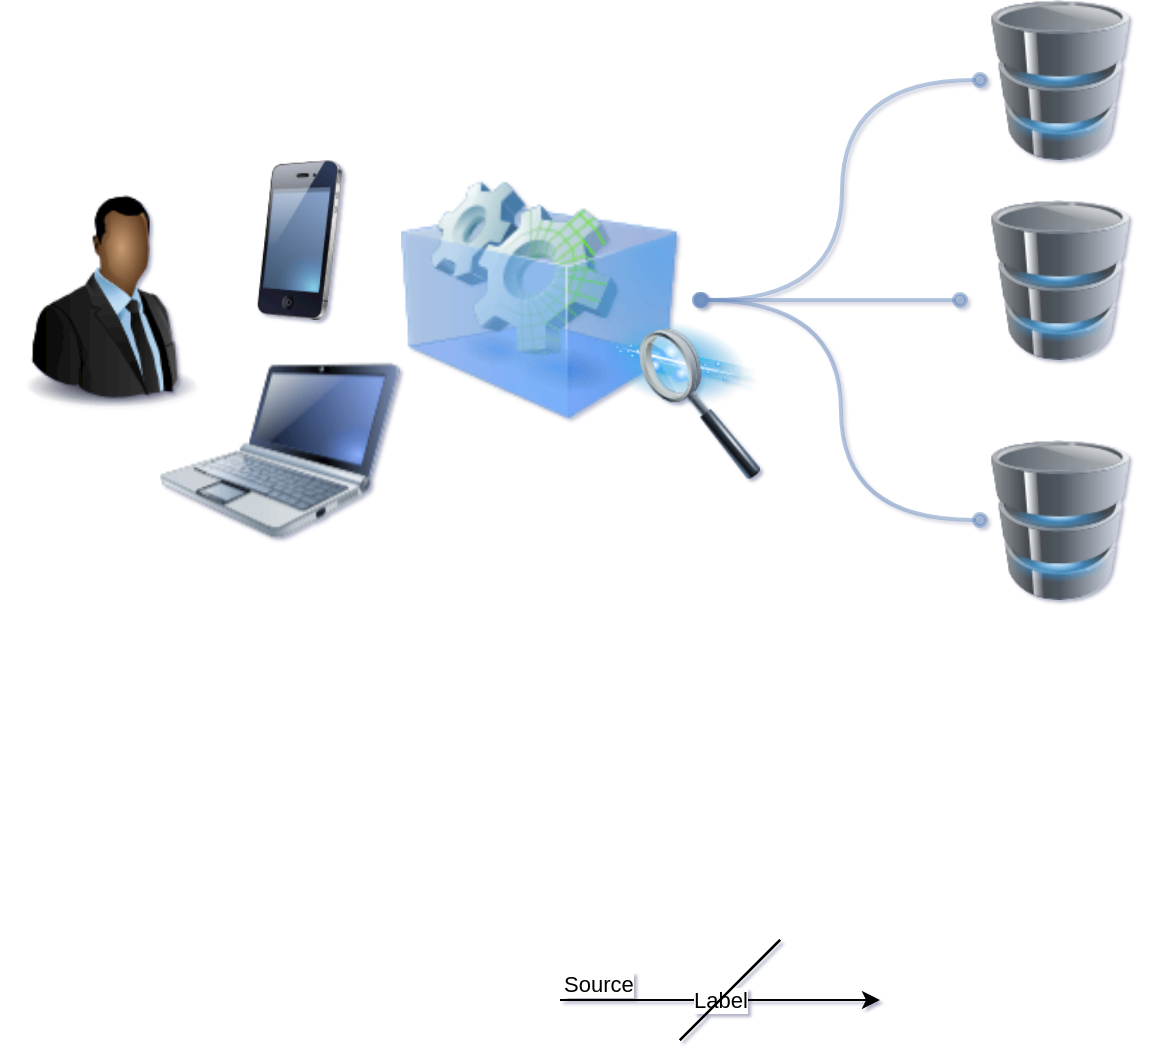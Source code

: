 <mxfile version="13.6.2" type="device"><diagram id="MOX1sHDTN8D8Pzhi-Yf6" name="Page-1"><mxGraphModel dx="1102" dy="1000" grid="1" gridSize="10" guides="1" tooltips="1" connect="1" arrows="1" fold="1" page="1" pageScale="1" pageWidth="850" pageHeight="1100" math="0" shadow="1"><root><mxCell id="0"/><mxCell id="1" parent="0"/><mxCell id="TJk4uf6jRpeBpLPEB2WX-2" value="" style="image;html=1;labelBackgroundColor=#ffffff;image=img/lib/clip_art/computers/Database_128x128.png" parent="1" vertex="1"><mxGeometry x="550" y="10" width="80" height="80" as="geometry"/></mxCell><mxCell id="TJk4uf6jRpeBpLPEB2WX-3" value="" style="image;html=1;labelBackgroundColor=#ffffff;image=img/lib/clip_art/computers/Database_128x128.png" parent="1" vertex="1"><mxGeometry x="550" y="110" width="80" height="80" as="geometry"/></mxCell><mxCell id="TJk4uf6jRpeBpLPEB2WX-5" value="" style="image;html=1;labelBackgroundColor=#ffffff;image=img/lib/clip_art/computers/Database_128x128.png" parent="1" vertex="1"><mxGeometry x="550" y="230" width="80" height="80" as="geometry"/></mxCell><mxCell id="TJk4uf6jRpeBpLPEB2WX-7" value="" style="image;html=1;labelBackgroundColor=#ffffff;image=img/lib/clip_art/telecommunication/iPhone_128x128.png;flipH=1;" parent="1" vertex="1"><mxGeometry x="170" y="90" width="80" height="80" as="geometry"/></mxCell><mxCell id="TJk4uf6jRpeBpLPEB2WX-9" value="" style="image;html=1;labelBackgroundColor=#ffffff;image=img/lib/clip_art/people/Suit_Man_Black_128x128.png;flipH=0;" parent="1" vertex="1"><mxGeometry x="60" y="100" width="110" height="120" as="geometry"/></mxCell><mxCell id="TJk4uf6jRpeBpLPEB2WX-16" style="edgeStyle=orthogonalEdgeStyle;rounded=0;orthogonalLoop=1;jettySize=auto;html=1;entryX=0;entryY=0.5;entryDx=0;entryDy=0;elbow=vertical;curved=1;endArrow=oval;endFill=1;fillColor=#dae8fc;strokeColor=#6c8ebf;strokeWidth=2;opacity=50;comic=1;shadow=0;startArrow=oval;startFill=1;" parent="1" target="TJk4uf6jRpeBpLPEB2WX-2" edge="1"><mxGeometry relative="1" as="geometry"><mxPoint x="411" y="160" as="sourcePoint"/></mxGeometry></mxCell><mxCell id="TJk4uf6jRpeBpLPEB2WX-11" value="" style="image;html=1;labelBackgroundColor=#ffffff;image=img/lib/clip_art/computers/Virtual_Application_128x128.png;flipH=1;" parent="1" vertex="1"><mxGeometry x="240" y="100" width="180" height="120" as="geometry"/></mxCell><mxCell id="TJk4uf6jRpeBpLPEB2WX-12" value="" style="image;html=1;labelBackgroundColor=#ffffff;image=img/lib/clip_art/computers/Data_Filtering_128x128.png;flipH=1;" parent="1" vertex="1"><mxGeometry x="360" y="170" width="80" height="80" as="geometry"/></mxCell><mxCell id="TJk4uf6jRpeBpLPEB2WX-26" style="edgeStyle=orthogonalEdgeStyle;rounded=0;orthogonalLoop=1;jettySize=auto;html=1;elbow=vertical;curved=1;endArrow=oval;endFill=1;fillColor=#dae8fc;strokeColor=#6c8ebf;strokeWidth=2;opacity=50;comic=1;shadow=0;startArrow=oval;startFill=1;" parent="1" edge="1"><mxGeometry relative="1" as="geometry"><mxPoint x="410" y="160" as="sourcePoint"/><mxPoint x="540" y="160" as="targetPoint"/></mxGeometry></mxCell><mxCell id="TJk4uf6jRpeBpLPEB2WX-29" style="edgeStyle=orthogonalEdgeStyle;rounded=0;orthogonalLoop=1;jettySize=auto;html=1;elbow=vertical;curved=1;endArrow=oval;endFill=1;fillColor=#dae8fc;strokeColor=#6c8ebf;strokeWidth=2;opacity=50;comic=1;shadow=0;startArrow=oval;startFill=1;entryX=0;entryY=0.5;entryDx=0;entryDy=0;" parent="1" target="TJk4uf6jRpeBpLPEB2WX-5" edge="1"><mxGeometry relative="1" as="geometry"><mxPoint x="410" y="160" as="sourcePoint"/><mxPoint x="550" y="170" as="targetPoint"/></mxGeometry></mxCell><mxCell id="TJk4uf6jRpeBpLPEB2WX-8" value="" style="image;html=1;labelBackgroundColor=#ffffff;image=img/lib/clip_art/computers/Netbook_128x128.png;flipH=1;" parent="1" vertex="1"><mxGeometry x="140" y="180" width="120" height="110" as="geometry"/></mxCell><mxCell id="N1-aLhlc1St5YwBEGuFa-1" value="" style="endArrow=none;html=1;" edge="1" parent="1"><mxGeometry width="50" height="50" relative="1" as="geometry"><mxPoint x="400" y="530" as="sourcePoint"/><mxPoint x="450" y="480" as="targetPoint"/></mxGeometry></mxCell><mxCell id="N1-aLhlc1St5YwBEGuFa-2" value="" style="endArrow=classic;html=1;" edge="1" parent="1"><mxGeometry relative="1" as="geometry"><mxPoint x="340" y="510" as="sourcePoint"/><mxPoint x="500" y="510" as="targetPoint"/></mxGeometry></mxCell><mxCell id="N1-aLhlc1St5YwBEGuFa-3" value="Label" style="edgeLabel;resizable=0;html=1;align=center;verticalAlign=middle;" connectable="0" vertex="1" parent="N1-aLhlc1St5YwBEGuFa-2"><mxGeometry relative="1" as="geometry"/></mxCell><mxCell id="N1-aLhlc1St5YwBEGuFa-4" value="Source" style="edgeLabel;resizable=0;html=1;align=left;verticalAlign=bottom;" connectable="0" vertex="1" parent="N1-aLhlc1St5YwBEGuFa-2"><mxGeometry x="-1" relative="1" as="geometry"/></mxCell><mxCell id="N1-aLhlc1St5YwBEGuFa-5" value="" style="endArrow=none;html=1;" edge="1" parent="1"><mxGeometry width="50" height="50" relative="1" as="geometry"><mxPoint x="400" y="530" as="sourcePoint"/><mxPoint x="450" y="480" as="targetPoint"/></mxGeometry></mxCell><mxCell id="N1-aLhlc1St5YwBEGuFa-6" value="" style="endArrow=none;html=1;" edge="1" parent="1"><mxGeometry width="50" height="50" relative="1" as="geometry"><mxPoint x="400" y="530" as="sourcePoint"/><mxPoint x="450" y="480" as="targetPoint"/></mxGeometry></mxCell><mxCell id="N1-aLhlc1St5YwBEGuFa-7" value="" style="endArrow=none;html=1;" edge="1" parent="1"><mxGeometry width="50" height="50" relative="1" as="geometry"><mxPoint x="400" y="530" as="sourcePoint"/><mxPoint x="450" y="480" as="targetPoint"/></mxGeometry></mxCell></root></mxGraphModel></diagram></mxfile>